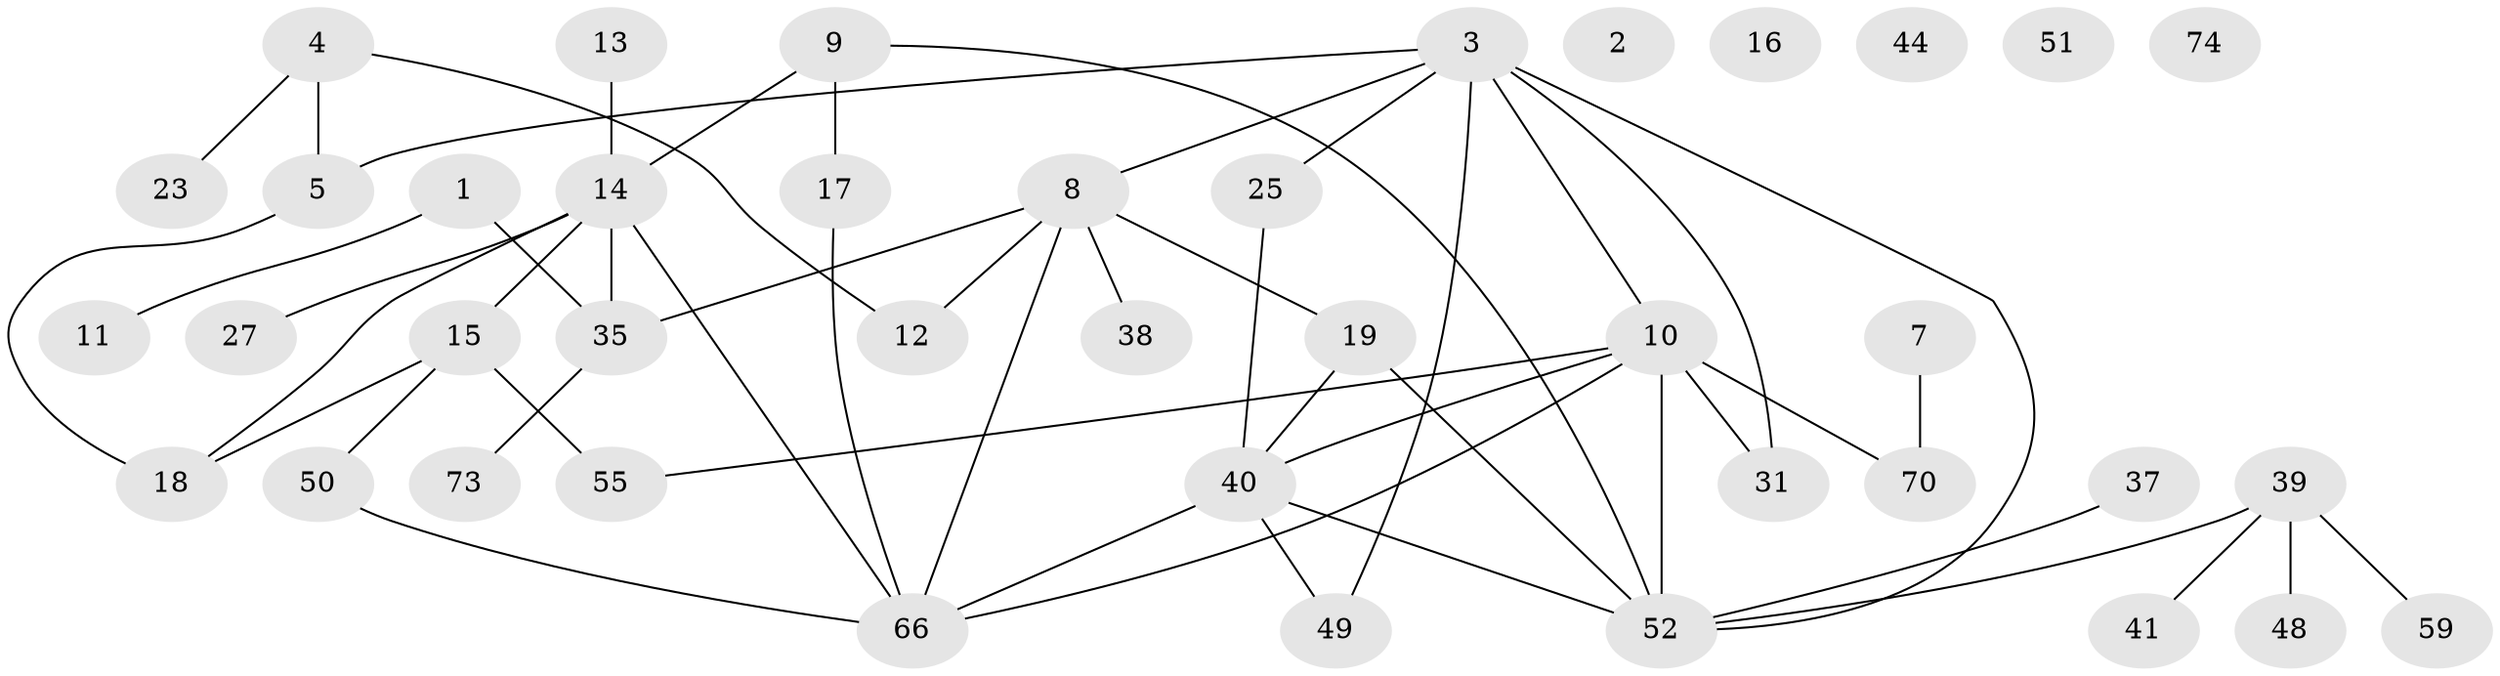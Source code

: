 // original degree distribution, {1: 0.2375, 0: 0.0625, 3: 0.2875, 2: 0.2625, 4: 0.0625, 5: 0.05, 8: 0.0125, 6: 0.025}
// Generated by graph-tools (version 1.1) at 2025/13/03/09/25 04:13:10]
// undirected, 40 vertices, 51 edges
graph export_dot {
graph [start="1"]
  node [color=gray90,style=filled];
  1 [super="+71"];
  2;
  3 [super="+6"];
  4 [super="+54"];
  5 [super="+32"];
  7;
  8 [super="+75+46+34"];
  9 [super="+29+47"];
  10 [super="+42+30+21"];
  11 [super="+58"];
  12 [super="+57+24"];
  13;
  14 [super="+22"];
  15 [super="+45+26"];
  16;
  17 [super="+20+77"];
  18;
  19;
  23;
  25 [super="+53"];
  27;
  31 [super="+62"];
  35 [super="+72"];
  37 [super="+78"];
  38 [super="+79"];
  39 [super="+43"];
  40 [super="+76+65+60"];
  41;
  44;
  48;
  49;
  50 [super="+64"];
  51;
  52 [super="+63"];
  55;
  59;
  66 [super="+69"];
  70;
  73;
  74;
  1 -- 35;
  1 -- 11;
  3 -- 5 [weight=2];
  3 -- 8;
  3 -- 49;
  3 -- 52;
  3 -- 25;
  3 -- 31;
  3 -- 10 [weight=2];
  4 -- 23;
  4 -- 12;
  4 -- 5;
  5 -- 18;
  7 -- 70;
  8 -- 66;
  8 -- 12;
  8 -- 38;
  8 -- 35;
  8 -- 19;
  9 -- 52;
  9 -- 17;
  9 -- 14;
  10 -- 31;
  10 -- 52 [weight=2];
  10 -- 55;
  10 -- 66;
  10 -- 70;
  10 -- 40;
  13 -- 14;
  14 -- 66;
  14 -- 35 [weight=2];
  14 -- 18;
  14 -- 27;
  14 -- 15;
  15 -- 50;
  15 -- 18;
  15 -- 55;
  17 -- 66;
  19 -- 52;
  19 -- 40;
  25 -- 40;
  35 -- 73;
  37 -- 52;
  39 -- 48;
  39 -- 41;
  39 -- 59;
  39 -- 52;
  40 -- 66;
  40 -- 49;
  40 -- 52;
  50 -- 66;
}
